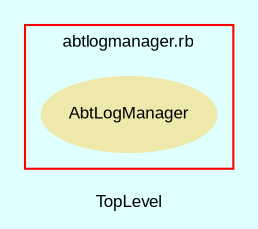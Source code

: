 digraph TopLevel {
    compound = true
    bgcolor = lightcyan1
    fontname = Arial
    fontsize = 8
    label = "TopLevel"
    node [
        fontname = Arial,
        fontsize = 8,
        color = black
    ]

    subgraph cluster_3 {
        fontname = Arial
        color = red
        label = "abtlogmanager.rb"
        AbtLogManager [
            fontcolor = black,
            URL = "classes/AbtLogManager.html",
            shape = ellipse,
            color = palegoldenrod,
            style = filled,
            label = "AbtLogManager"
        ]

    }

}

